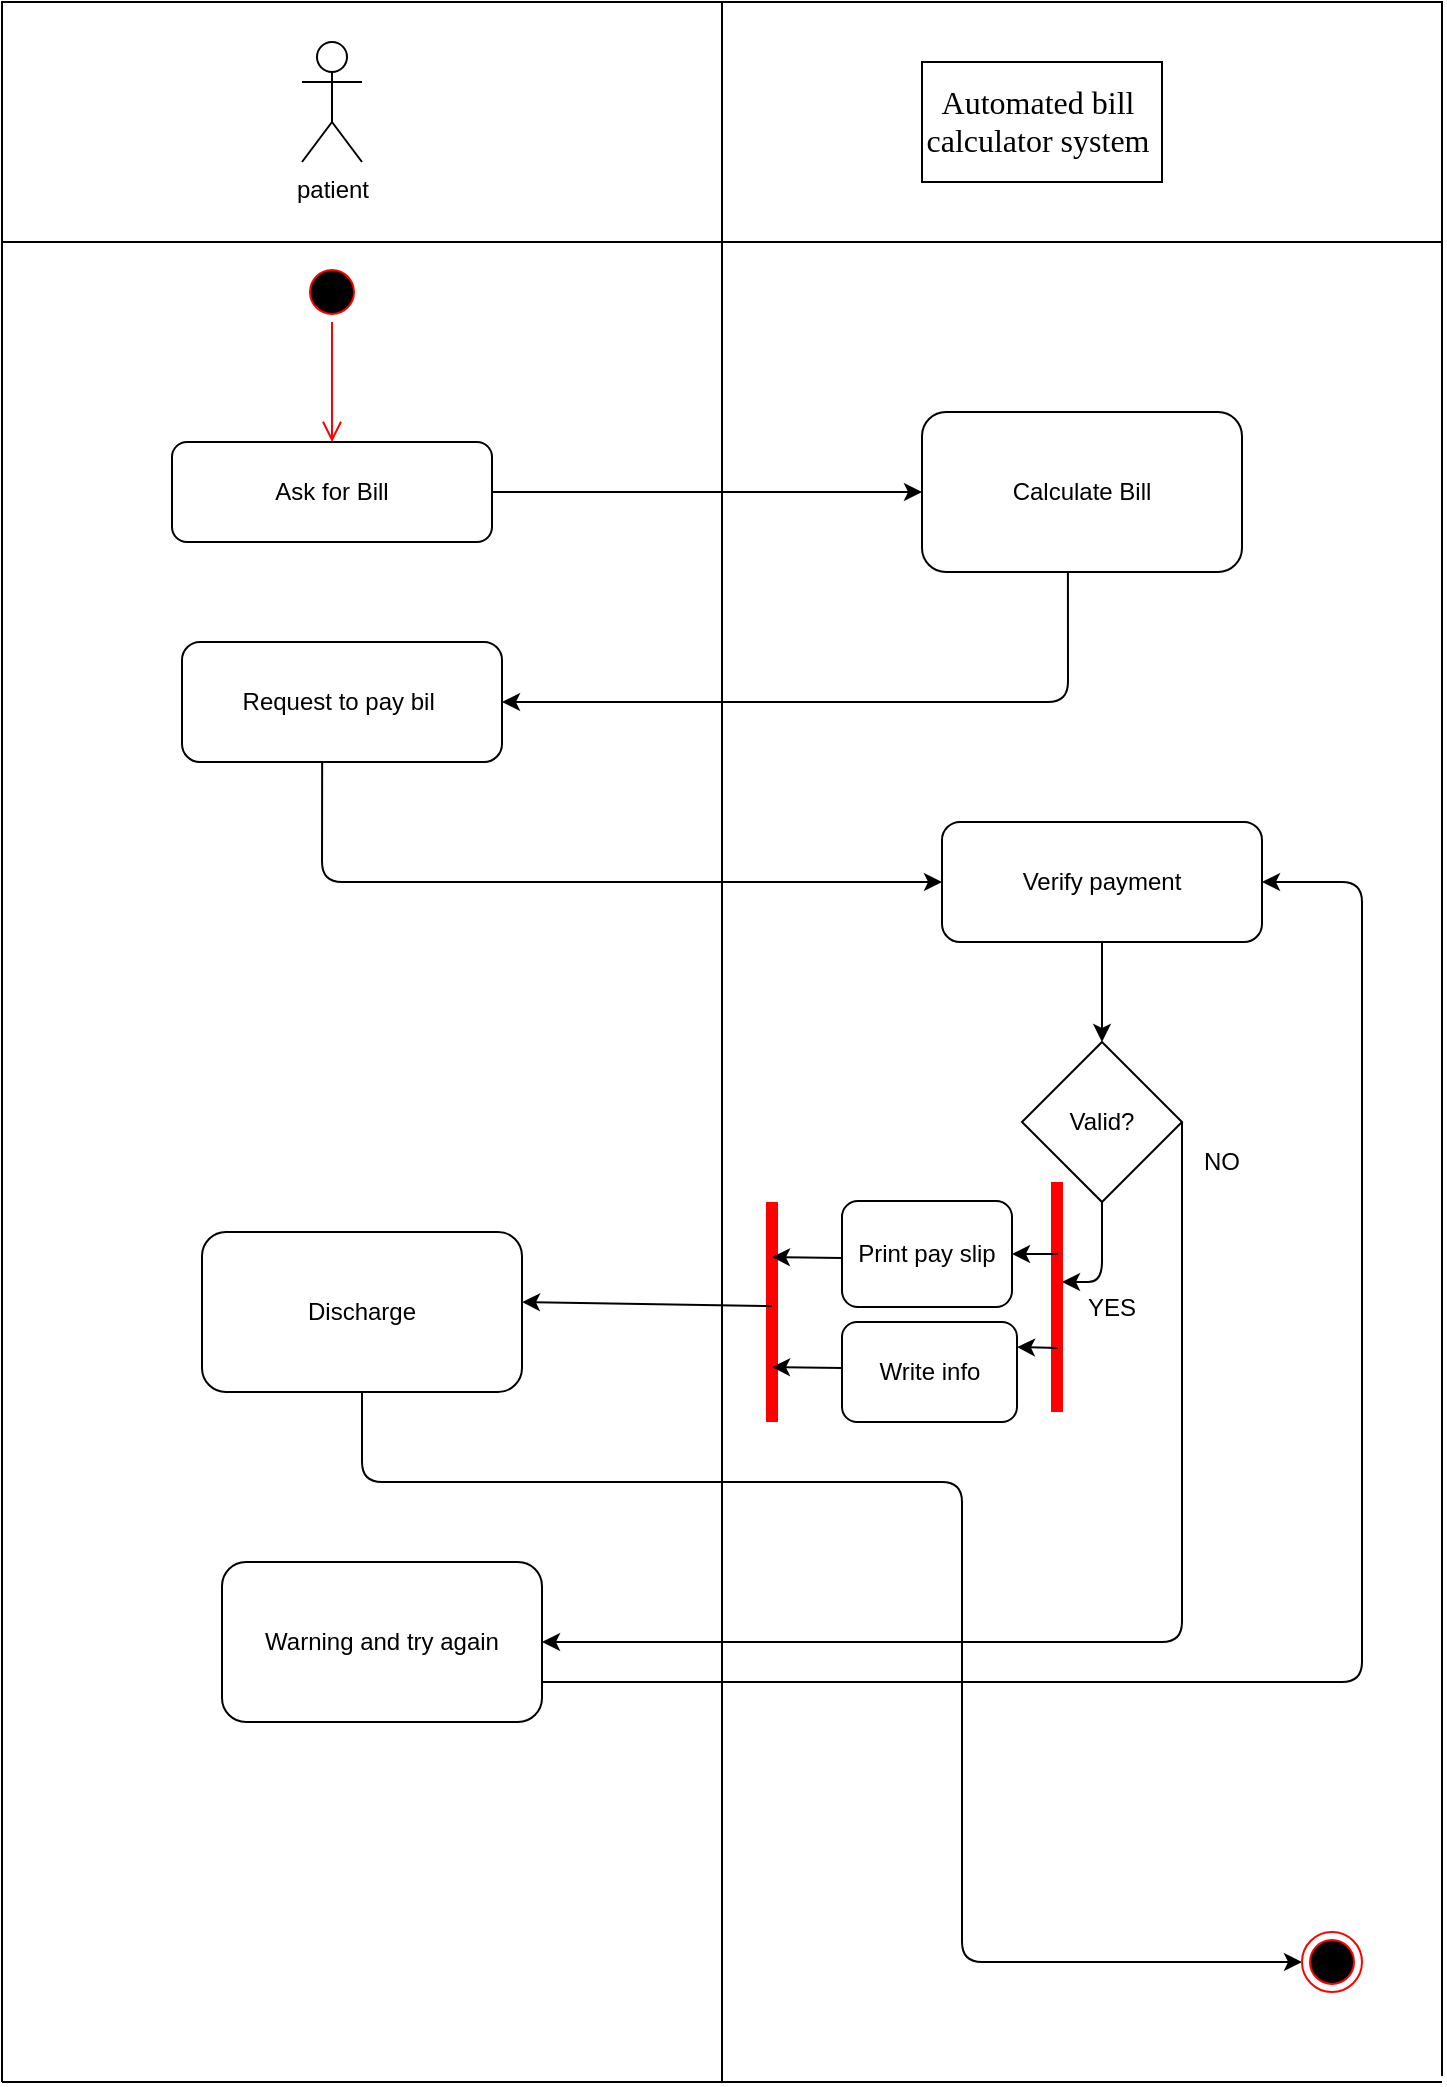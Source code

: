 <mxfile version="13.9.9" type="device"><diagram id="e-VwgvfKBKR91jlOxY7a" name="Page-1"><mxGraphModel dx="868" dy="510" grid="1" gridSize="10" guides="1" tooltips="1" connect="1" arrows="1" fold="1" page="1" pageScale="1" pageWidth="850" pageHeight="1100" math="0" shadow="0"><root><mxCell id="0"/><mxCell id="1" parent="0"/><mxCell id="haZHLMagt6CAZDAVl68V-1" value="" style="rounded=0;whiteSpace=wrap;html=1;" vertex="1" parent="1"><mxGeometry x="40" y="40" width="720" height="120" as="geometry"/></mxCell><mxCell id="haZHLMagt6CAZDAVl68V-2" value="" style="endArrow=none;html=1;entryX=0.5;entryY=0;entryDx=0;entryDy=0;" edge="1" parent="1" target="haZHLMagt6CAZDAVl68V-1"><mxGeometry width="50" height="50" relative="1" as="geometry"><mxPoint x="400" y="1080" as="sourcePoint"/><mxPoint x="430" y="20" as="targetPoint"/><Array as="points"><mxPoint x="400" y="120"/></Array></mxGeometry></mxCell><mxCell id="haZHLMagt6CAZDAVl68V-3" value="" style="endArrow=none;html=1;entryX=0;entryY=0;entryDx=0;entryDy=0;" edge="1" parent="1" target="haZHLMagt6CAZDAVl68V-1"><mxGeometry width="50" height="50" relative="1" as="geometry"><mxPoint x="40" y="1080" as="sourcePoint"/><mxPoint x="80" y="160" as="targetPoint"/><Array as="points"><mxPoint x="40" y="50"/></Array></mxGeometry></mxCell><mxCell id="haZHLMagt6CAZDAVl68V-4" value="" style="endArrow=none;html=1;entryX=1;entryY=0;entryDx=0;entryDy=0;" edge="1" parent="1" target="haZHLMagt6CAZDAVl68V-1"><mxGeometry width="50" height="50" relative="1" as="geometry"><mxPoint x="760" y="1000" as="sourcePoint"/><mxPoint x="770" y="130" as="targetPoint"/><Array as="points"><mxPoint x="760" y="1080"/><mxPoint x="760" y="1070"/></Array></mxGeometry></mxCell><mxCell id="haZHLMagt6CAZDAVl68V-5" value="patient" style="shape=umlActor;verticalLabelPosition=bottom;verticalAlign=top;html=1;outlineConnect=0;" vertex="1" parent="1"><mxGeometry x="190" y="60" width="30" height="60" as="geometry"/></mxCell><mxCell id="haZHLMagt6CAZDAVl68V-6" value="&lt;span style=&quot;font-size: 12.0pt ; line-height: 115% ; font-family: &amp;#34;times new roman&amp;#34; , serif&quot;&gt;Automated bill&amp;nbsp; calculator system&amp;nbsp;&lt;/span&gt;" style="rounded=0;whiteSpace=wrap;html=1;" vertex="1" parent="1"><mxGeometry x="500" y="70" width="120" height="60" as="geometry"/></mxCell><mxCell id="haZHLMagt6CAZDAVl68V-8" value="" style="ellipse;html=1;shape=startState;fillColor=#000000;strokeColor=#ff0000;" vertex="1" parent="1"><mxGeometry x="190" y="170" width="30" height="30" as="geometry"/></mxCell><mxCell id="haZHLMagt6CAZDAVl68V-9" value="" style="edgeStyle=orthogonalEdgeStyle;html=1;verticalAlign=bottom;endArrow=open;endSize=8;strokeColor=#ff0000;" edge="1" source="haZHLMagt6CAZDAVl68V-8" parent="1"><mxGeometry relative="1" as="geometry"><mxPoint x="205" y="260" as="targetPoint"/></mxGeometry></mxCell><mxCell id="haZHLMagt6CAZDAVl68V-10" value="Ask for Bill" style="shape=rect;html=1;rounded=1;whiteSpace=wrap;align=center;" vertex="1" parent="1"><mxGeometry x="125" y="260" width="160" height="50" as="geometry"/></mxCell><mxCell id="haZHLMagt6CAZDAVl68V-11" value="" style="endArrow=classic;html=1;exitX=1;exitY=0.5;exitDx=0;exitDy=0;" edge="1" parent="1" source="haZHLMagt6CAZDAVl68V-10"><mxGeometry width="50" height="50" relative="1" as="geometry"><mxPoint x="300" y="310" as="sourcePoint"/><mxPoint x="500" y="285" as="targetPoint"/></mxGeometry></mxCell><mxCell id="haZHLMagt6CAZDAVl68V-12" value="Calculate Bill" style="shape=rect;html=1;rounded=1;whiteSpace=wrap;align=center;" vertex="1" parent="1"><mxGeometry x="500" y="245" width="160" height="80" as="geometry"/></mxCell><mxCell id="haZHLMagt6CAZDAVl68V-13" value="" style="endArrow=classic;html=1;exitX=0.456;exitY=1;exitDx=0;exitDy=0;exitPerimeter=0;" edge="1" parent="1" source="haZHLMagt6CAZDAVl68V-12"><mxGeometry width="50" height="50" relative="1" as="geometry"><mxPoint x="560" y="430" as="sourcePoint"/><mxPoint x="290" y="390" as="targetPoint"/><Array as="points"><mxPoint x="573" y="390"/></Array></mxGeometry></mxCell><mxCell id="haZHLMagt6CAZDAVl68V-14" value="Request to pay bil&amp;nbsp;" style="shape=rect;html=1;rounded=1;whiteSpace=wrap;align=center;" vertex="1" parent="1"><mxGeometry x="130" y="360" width="160" height="60" as="geometry"/></mxCell><mxCell id="haZHLMagt6CAZDAVl68V-16" value="" style="endArrow=classic;html=1;exitX=0.438;exitY=1;exitDx=0;exitDy=0;exitPerimeter=0;" edge="1" parent="1" source="haZHLMagt6CAZDAVl68V-14"><mxGeometry width="50" height="50" relative="1" as="geometry"><mxPoint x="170" y="520" as="sourcePoint"/><mxPoint x="510" y="480" as="targetPoint"/><Array as="points"><mxPoint x="200" y="480"/></Array></mxGeometry></mxCell><mxCell id="haZHLMagt6CAZDAVl68V-17" value="Verify payment" style="shape=rect;html=1;rounded=1;whiteSpace=wrap;align=center;" vertex="1" parent="1"><mxGeometry x="510" y="450" width="160" height="60" as="geometry"/></mxCell><mxCell id="haZHLMagt6CAZDAVl68V-18" value="Valid?" style="rhombus;whiteSpace=wrap;html=1;" vertex="1" parent="1"><mxGeometry x="550" y="560" width="80" height="80" as="geometry"/></mxCell><mxCell id="haZHLMagt6CAZDAVl68V-19" value="" style="endArrow=classic;html=1;exitX=0.5;exitY=1;exitDx=0;exitDy=0;entryX=0.5;entryY=0;entryDx=0;entryDy=0;" edge="1" parent="1" source="haZHLMagt6CAZDAVl68V-17" target="haZHLMagt6CAZDAVl68V-18"><mxGeometry width="50" height="50" relative="1" as="geometry"><mxPoint x="560" y="580" as="sourcePoint"/><mxPoint x="610" y="530" as="targetPoint"/></mxGeometry></mxCell><mxCell id="haZHLMagt6CAZDAVl68V-20" value="" style="endArrow=classic;html=1;exitX=0.5;exitY=1;exitDx=0;exitDy=0;" edge="1" parent="1" source="haZHLMagt6CAZDAVl68V-18"><mxGeometry width="50" height="50" relative="1" as="geometry"><mxPoint x="600" y="740" as="sourcePoint"/><mxPoint x="570" y="680" as="targetPoint"/><Array as="points"><mxPoint x="590" y="680"/></Array></mxGeometry></mxCell><mxCell id="haZHLMagt6CAZDAVl68V-21" value="" style="shape=line;html=1;strokeWidth=6;strokeColor=#ff0000;rotation=90;" vertex="1" parent="1"><mxGeometry x="510" y="682.5" width="115" height="10" as="geometry"/></mxCell><mxCell id="haZHLMagt6CAZDAVl68V-23" value="Print pay slip" style="shape=rect;html=1;rounded=1;whiteSpace=wrap;align=center;" vertex="1" parent="1"><mxGeometry x="460" y="639.5" width="85" height="53" as="geometry"/></mxCell><mxCell id="haZHLMagt6CAZDAVl68V-25" value="Write info" style="shape=rect;html=1;rounded=1;whiteSpace=wrap;align=center;" vertex="1" parent="1"><mxGeometry x="460" y="700" width="87.5" height="50" as="geometry"/></mxCell><mxCell id="haZHLMagt6CAZDAVl68V-26" value="" style="endArrow=classic;html=1;entryX=1;entryY=0.5;entryDx=0;entryDy=0;" edge="1" parent="1" target="haZHLMagt6CAZDAVl68V-23"><mxGeometry width="50" height="50" relative="1" as="geometry"><mxPoint x="568" y="666" as="sourcePoint"/><mxPoint x="570" y="800" as="targetPoint"/></mxGeometry></mxCell><mxCell id="haZHLMagt6CAZDAVl68V-27" value="" style="endArrow=classic;html=1;entryX=1;entryY=0.25;entryDx=0;entryDy=0;" edge="1" parent="1" target="haZHLMagt6CAZDAVl68V-25"><mxGeometry width="50" height="50" relative="1" as="geometry"><mxPoint x="568" y="713" as="sourcePoint"/><mxPoint x="590" y="800" as="targetPoint"/></mxGeometry></mxCell><mxCell id="haZHLMagt6CAZDAVl68V-28" value="" style="shape=line;html=1;strokeWidth=6;strokeColor=#ff0000;rotation=90;" vertex="1" parent="1"><mxGeometry x="370" y="690" width="110" height="10" as="geometry"/></mxCell><mxCell id="haZHLMagt6CAZDAVl68V-30" value="" style="endArrow=classic;html=1;entryX=0.25;entryY=0.5;entryDx=0;entryDy=0;entryPerimeter=0;" edge="1" parent="1" target="haZHLMagt6CAZDAVl68V-28"><mxGeometry width="50" height="50" relative="1" as="geometry"><mxPoint x="460" y="668" as="sourcePoint"/><mxPoint x="560" y="810" as="targetPoint"/></mxGeometry></mxCell><mxCell id="haZHLMagt6CAZDAVl68V-31" value="" style="endArrow=classic;html=1;entryX=0.75;entryY=0.5;entryDx=0;entryDy=0;entryPerimeter=0;" edge="1" parent="1" target="haZHLMagt6CAZDAVl68V-28"><mxGeometry width="50" height="50" relative="1" as="geometry"><mxPoint x="460" y="723" as="sourcePoint"/><mxPoint x="510" y="810" as="targetPoint"/></mxGeometry></mxCell><mxCell id="haZHLMagt6CAZDAVl68V-32" value="" style="endArrow=classic;html=1;exitX=0.473;exitY=0.5;exitDx=0;exitDy=0;exitPerimeter=0;" edge="1" parent="1" source="haZHLMagt6CAZDAVl68V-28"><mxGeometry width="50" height="50" relative="1" as="geometry"><mxPoint x="430" y="840" as="sourcePoint"/><mxPoint x="300" y="690" as="targetPoint"/></mxGeometry></mxCell><mxCell id="haZHLMagt6CAZDAVl68V-33" value="Discharge" style="shape=rect;html=1;rounded=1;whiteSpace=wrap;align=center;" vertex="1" parent="1"><mxGeometry x="140" y="655" width="160" height="80" as="geometry"/></mxCell><mxCell id="haZHLMagt6CAZDAVl68V-34" value="" style="endArrow=classic;html=1;exitX=1;exitY=0.5;exitDx=0;exitDy=0;" edge="1" parent="1" source="haZHLMagt6CAZDAVl68V-18"><mxGeometry width="50" height="50" relative="1" as="geometry"><mxPoint x="650" y="680" as="sourcePoint"/><mxPoint x="310" y="860" as="targetPoint"/><Array as="points"><mxPoint x="630" y="860"/></Array></mxGeometry></mxCell><mxCell id="haZHLMagt6CAZDAVl68V-35" value="Warning and try again" style="shape=rect;html=1;rounded=1;whiteSpace=wrap;align=center;" vertex="1" parent="1"><mxGeometry x="150" y="820" width="160" height="80" as="geometry"/></mxCell><mxCell id="haZHLMagt6CAZDAVl68V-37" value="" style="endArrow=classic;html=1;exitX=0.5;exitY=1;exitDx=0;exitDy=0;entryX=0;entryY=0.5;entryDx=0;entryDy=0;" edge="1" parent="1" source="haZHLMagt6CAZDAVl68V-33" target="haZHLMagt6CAZDAVl68V-41"><mxGeometry width="50" height="50" relative="1" as="geometry"><mxPoint x="460" y="840" as="sourcePoint"/><mxPoint x="520" y="1020" as="targetPoint"/><Array as="points"><mxPoint x="220" y="780"/><mxPoint x="520" y="780"/><mxPoint x="520" y="960"/><mxPoint x="520" y="1020"/></Array></mxGeometry></mxCell><mxCell id="haZHLMagt6CAZDAVl68V-38" value="" style="endArrow=classic;html=1;exitX=1;exitY=0.75;exitDx=0;exitDy=0;entryX=1;entryY=0.5;entryDx=0;entryDy=0;" edge="1" parent="1" source="haZHLMagt6CAZDAVl68V-35" target="haZHLMagt6CAZDAVl68V-17"><mxGeometry width="50" height="50" relative="1" as="geometry"><mxPoint x="320" y="930" as="sourcePoint"/><mxPoint x="720" y="480" as="targetPoint"/><Array as="points"><mxPoint x="440" y="880"/><mxPoint x="720" y="880"/><mxPoint x="720" y="480"/></Array></mxGeometry></mxCell><mxCell id="haZHLMagt6CAZDAVl68V-41" value="" style="ellipse;html=1;shape=endState;fillColor=#000000;strokeColor=#ff0000;" vertex="1" parent="1"><mxGeometry x="690" y="1005" width="30" height="30" as="geometry"/></mxCell><mxCell id="haZHLMagt6CAZDAVl68V-42" value="" style="endArrow=none;html=1;" edge="1" parent="1"><mxGeometry width="50" height="50" relative="1" as="geometry"><mxPoint x="40" y="1080" as="sourcePoint"/><mxPoint x="760" y="1080" as="targetPoint"/></mxGeometry></mxCell><mxCell id="haZHLMagt6CAZDAVl68V-43" value="YES" style="text;html=1;strokeColor=none;fillColor=none;align=center;verticalAlign=middle;whiteSpace=wrap;rounded=0;" vertex="1" parent="1"><mxGeometry x="580" y="682.5" width="30" height="20" as="geometry"/></mxCell><mxCell id="haZHLMagt6CAZDAVl68V-44" value="NO" style="text;html=1;strokeColor=none;fillColor=none;align=center;verticalAlign=middle;whiteSpace=wrap;rounded=0;" vertex="1" parent="1"><mxGeometry x="630" y="610" width="40" height="20" as="geometry"/></mxCell></root></mxGraphModel></diagram></mxfile>